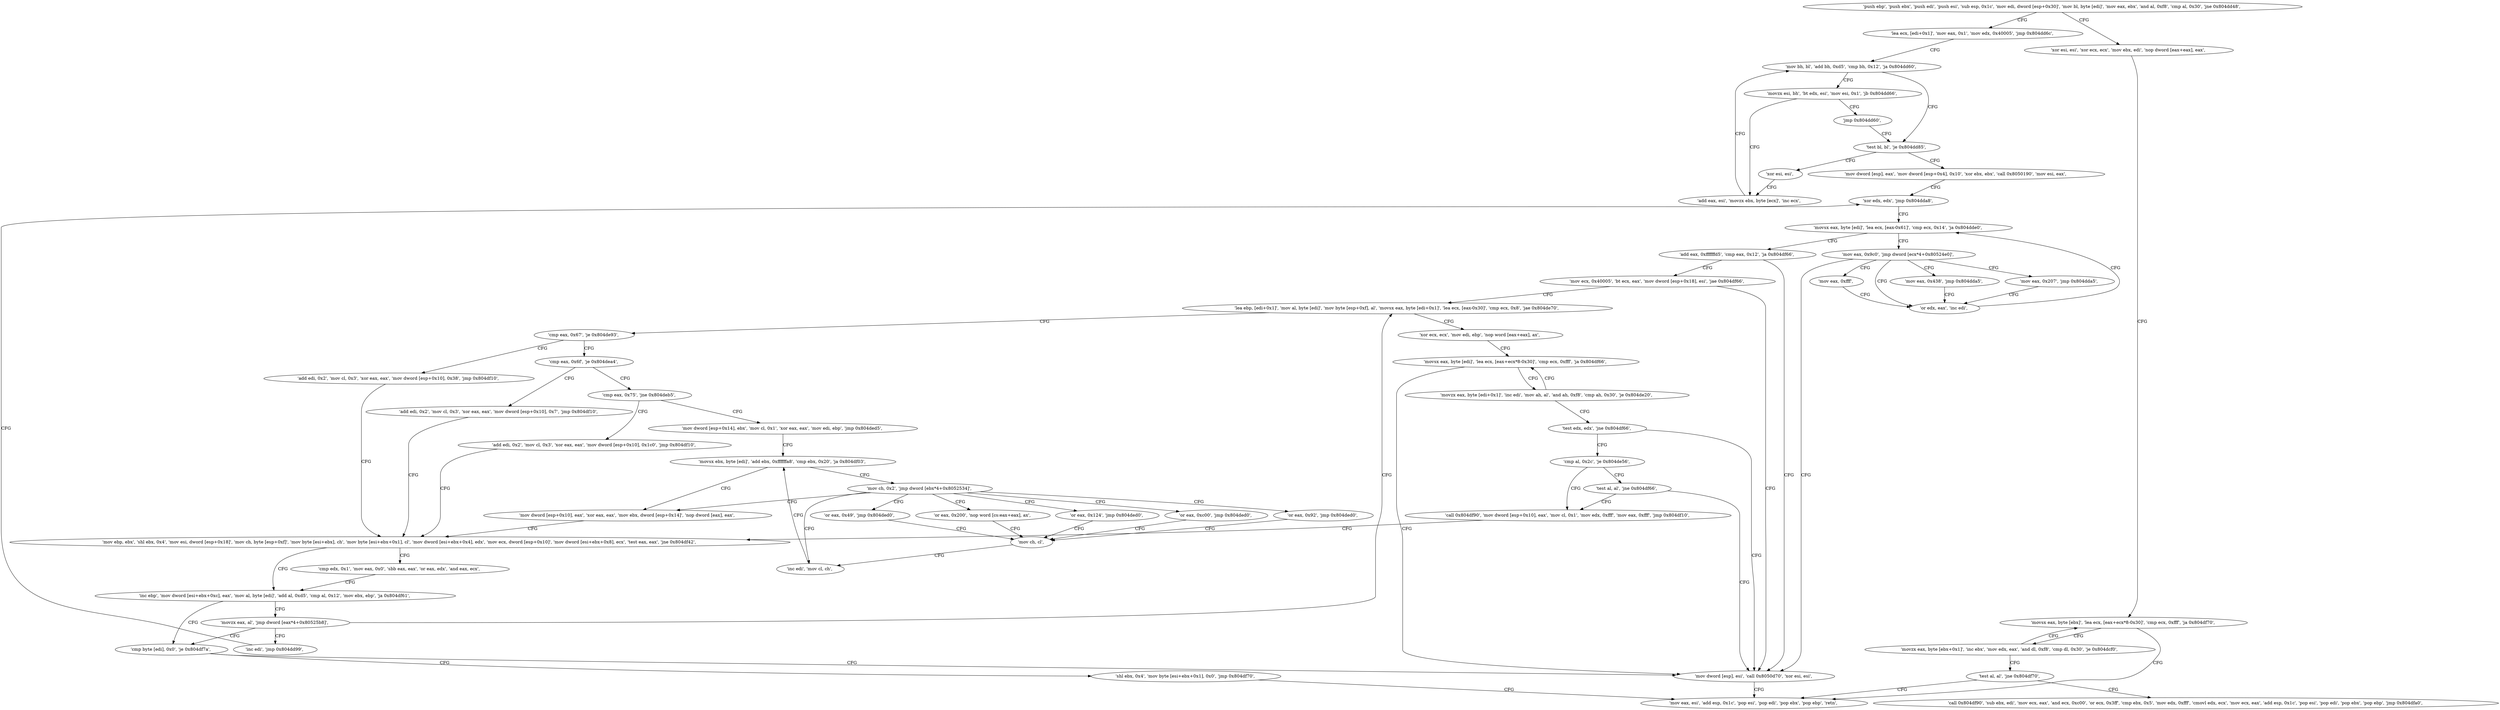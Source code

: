 digraph "func" {
"134536400" [label = "'push ebp', 'push ebx', 'push edi', 'push esi', 'sub esp, 0x1c', 'mov edi, dword [esp+0x30]', 'mov bl, byte [edi]', 'mov eax, ebx', 'and al, 0xf8', 'cmp al, 0x30', 'jne 0x804dd48', " ]
"134536520" [label = "'lea ecx, [edi+0x1]', 'mov eax, 0x1', 'mov edx, 0x40005', 'jmp 0x804dd6c', " ]
"134536421" [label = "'xor esi, esi', 'xor ecx, ecx', 'mov ebx, edi', 'nop dword [eax+eax], eax', " ]
"134536556" [label = "'mov bh, bl', 'add bh, 0xd5', 'cmp bh, 0x12', 'ja 0x804dd60', " ]
"134536432" [label = "'movsx eax, byte [ebx]', 'lea ecx, [eax+ecx*8-0x30]', 'cmp ecx, 0xfff', 'ja 0x804df70', " ]
"134536544" [label = "'test bl, bl', 'je 0x804dd85', " ]
"134536566" [label = "'movzx esi, bh', 'bt edx, esi', 'mov esi, 0x1', 'jb 0x804dd66', " ]
"134537072" [label = "'mov eax, esi', 'add esp, 0x1c', 'pop esi', 'pop edi', 'pop ebx', 'pop ebp', 'retn', " ]
"134536451" [label = "'movzx eax, byte [ebx+0x1]', 'inc ebx', 'mov edx, eax', 'and dl, 0xf8', 'cmp dl, 0x30', 'je 0x804dcf0', " ]
"134536466" [label = "'test al, al', 'jne 0x804df70', " ]
"134536581" [label = "'mov dword [esp], eax', 'mov dword [esp+0x4], 0x10', 'xor ebx, ebx', 'call 0x8050190', 'mov esi, eax', " ]
"134536548" [label = "'xor esi, esi', " ]
"134536550" [label = "'add eax, esi', 'movzx ebx, byte [ecx]', 'inc ecx', " ]
"134536579" [label = "'jmp 0x804dd60', " ]
"134536474" [label = "'call 0x804df90', 'sub ebx, edi', 'mov ecx, eax', 'and ecx, 0xc00', 'or ecx, 0x3ff', 'cmp ebx, 0x5', 'mov edx, 0xfff', 'cmovl edx, ecx', 'mov ecx, eax', 'add esp, 0x1c', 'pop esi', 'pop edi', 'pop ebx', 'pop ebp', 'jmp 0x804dfa0', " ]
"134536601" [label = "'xor edx, edx', 'jmp 0x804dda8', " ]
"134536616" [label = "'movsx eax, byte [edi]', 'lea ecx, [eax-0x61]', 'cmp ecx, 0x14', 'ja 0x804dde0', " ]
"134536672" [label = "'add eax, 0xffffffd5', 'cmp eax, 0x12', 'ja 0x804df66', " ]
"134536627" [label = "'mov eax, 0x9c0', 'jmp dword [ecx*4+0x80524e0]', " ]
"134537062" [label = "'mov dword [esp], esi', 'call 0x8050d70', 'xor esi, esi', " ]
"134536684" [label = "'mov ecx, 0x40005', 'bt ecx, eax', 'mov dword [esp+0x18], esi', 'jae 0x804df66', " ]
"134536608" [label = "'mov eax, 0xfff', " ]
"134536613" [label = "'or edx, eax', 'inc edi', " ]
"134536639" [label = "'mov eax, 0x438', 'jmp 0x804dda5', " ]
"134536656" [label = "'mov eax, 0x207', 'jmp 0x804dda5', " ]
"134536702" [label = "'lea ebp, [edi+0x1]', 'mov al, byte [edi]', 'mov byte [esp+0xf], al', 'movsx eax, byte [edi+0x1]', 'lea ecx, [eax-0x30]', 'cmp ecx, 0x8', 'jae 0x804de70', " ]
"134536816" [label = "'cmp eax, 0x67', 'je 0x804de93', " ]
"134536723" [label = "'xor ecx, ecx', 'mov edi, ebp', 'nop word [eax+eax], ax', " ]
"134536851" [label = "'add edi, 0x2', 'mov cl, 0x3', 'xor eax, eax', 'mov dword [esp+0x10], 0x38', 'jmp 0x804df10', " ]
"134536821" [label = "'cmp eax, 0x6f', 'je 0x804dea4', " ]
"134536736" [label = "'movsx eax, byte [edi]', 'lea ecx, [eax+ecx*8-0x30]', 'cmp ecx, 0xfff', 'ja 0x804df66', " ]
"134536976" [label = "'mov ebp, ebx', 'shl ebx, 0x4', 'mov esi, dword [esp+0x18]', 'mov ch, byte [esp+0xf]', 'mov byte [esi+ebx], ch', 'mov byte [esi+ebx+0x1], cl', 'mov dword [esi+ebx+0x4], edx', 'mov ecx, dword [esp+0x10]', 'mov dword [esi+ebx+0x8], ecx', 'test eax, eax', 'jne 0x804df42', " ]
"134536868" [label = "'add edi, 0x2', 'mov cl, 0x3', 'xor eax, eax', 'mov dword [esp+0x10], 0x7', 'jmp 0x804df10', " ]
"134536826" [label = "'cmp eax, 0x75', 'jne 0x804deb5', " ]
"134536755" [label = "'movzx eax, byte [edi+0x1]', 'inc edi', 'mov ah, al', 'and ah, 0xf8', 'cmp ah, 0x30', 'je 0x804de20', " ]
"134536770" [label = "'test edx, edx', 'jne 0x804df66', " ]
"134537026" [label = "'inc ebp', 'mov dword [esi+ebx+0xc], eax', 'mov al, byte [edi]', 'add al, 0xd5', 'cmp al, 0x12', 'mov ebx, ebp', 'ja 0x804df61', " ]
"134537012" [label = "'cmp edx, 0x1', 'mov eax, 0x0', 'sbb eax, eax', 'or eax, edx', 'and eax, ecx', " ]
"134536885" [label = "'mov dword [esp+0x14], ebx', 'mov cl, 0x1', 'xor eax, eax', 'mov edi, ebp', 'jmp 0x804ded5', " ]
"134536831" [label = "'add edi, 0x2', 'mov cl, 0x3', 'xor eax, eax', 'mov dword [esp+0x10], 0x1c0', 'jmp 0x804df10', " ]
"134536778" [label = "'cmp al, 0x2c', 'je 0x804de56', " ]
"134537057" [label = "'cmp byte [edi], 0x0', 'je 0x804df7a', " ]
"134537041" [label = "'movzx eax, al', 'jmp dword [eax*4+0x80525b8]', " ]
"134536917" [label = "'movsx ebx, byte [edi]', 'add ebx, 0xffffffa8', 'cmp ebx, 0x20', 'ja 0x804df03', " ]
"134536790" [label = "'call 0x804df90', 'mov dword [esp+0x10], eax', 'mov cl, 0x1', 'mov edx, 0xfff', 'mov eax, 0xfff', 'jmp 0x804df10', " ]
"134536782" [label = "'test al, al', 'jne 0x804df66', " ]
"134537082" [label = "'shl ebx, 0x4', 'mov byte [esi+ebx+0x1], 0x0', 'jmp 0x804df70', " ]
"134537051" [label = "'inc edi', 'jmp 0x804dd99', " ]
"134536963" [label = "'mov dword [esp+0x10], eax', 'xor eax, eax', 'mov ebx, dword [esp+0x14]', 'nop dword [eax], eax', " ]
"134536928" [label = "'mov ch, 0x2', 'jmp dword [ebx*4+0x8052534]', " ]
"134536897" [label = "'or eax, 0x200', 'nop word [cs:eax+eax], ax', " ]
"134536914" [label = "'inc edi', 'mov cl, ch', " ]
"134536937" [label = "'or eax, 0x124', 'jmp 0x804ded0', " ]
"134536944" [label = "'or eax, 0xc00', 'jmp 0x804ded0', " ]
"134536951" [label = "'or eax, 0x92', 'jmp 0x804ded0', " ]
"134536958" [label = "'or eax, 0x49', 'jmp 0x804ded0', " ]
"134536912" [label = "'mov ch, cl', " ]
"134536400" -> "134536520" [ label = "CFG" ]
"134536400" -> "134536421" [ label = "CFG" ]
"134536520" -> "134536556" [ label = "CFG" ]
"134536421" -> "134536432" [ label = "CFG" ]
"134536556" -> "134536544" [ label = "CFG" ]
"134536556" -> "134536566" [ label = "CFG" ]
"134536432" -> "134537072" [ label = "CFG" ]
"134536432" -> "134536451" [ label = "CFG" ]
"134536544" -> "134536581" [ label = "CFG" ]
"134536544" -> "134536548" [ label = "CFG" ]
"134536566" -> "134536550" [ label = "CFG" ]
"134536566" -> "134536579" [ label = "CFG" ]
"134536451" -> "134536432" [ label = "CFG" ]
"134536451" -> "134536466" [ label = "CFG" ]
"134536466" -> "134537072" [ label = "CFG" ]
"134536466" -> "134536474" [ label = "CFG" ]
"134536581" -> "134536601" [ label = "CFG" ]
"134536548" -> "134536550" [ label = "CFG" ]
"134536550" -> "134536556" [ label = "CFG" ]
"134536579" -> "134536544" [ label = "CFG" ]
"134536601" -> "134536616" [ label = "CFG" ]
"134536616" -> "134536672" [ label = "CFG" ]
"134536616" -> "134536627" [ label = "CFG" ]
"134536672" -> "134537062" [ label = "CFG" ]
"134536672" -> "134536684" [ label = "CFG" ]
"134536627" -> "134536608" [ label = "CFG" ]
"134536627" -> "134536613" [ label = "CFG" ]
"134536627" -> "134536639" [ label = "CFG" ]
"134536627" -> "134536656" [ label = "CFG" ]
"134536627" -> "134537062" [ label = "CFG" ]
"134537062" -> "134537072" [ label = "CFG" ]
"134536684" -> "134537062" [ label = "CFG" ]
"134536684" -> "134536702" [ label = "CFG" ]
"134536608" -> "134536613" [ label = "CFG" ]
"134536613" -> "134536616" [ label = "CFG" ]
"134536639" -> "134536613" [ label = "CFG" ]
"134536656" -> "134536613" [ label = "CFG" ]
"134536702" -> "134536816" [ label = "CFG" ]
"134536702" -> "134536723" [ label = "CFG" ]
"134536816" -> "134536851" [ label = "CFG" ]
"134536816" -> "134536821" [ label = "CFG" ]
"134536723" -> "134536736" [ label = "CFG" ]
"134536851" -> "134536976" [ label = "CFG" ]
"134536821" -> "134536868" [ label = "CFG" ]
"134536821" -> "134536826" [ label = "CFG" ]
"134536736" -> "134537062" [ label = "CFG" ]
"134536736" -> "134536755" [ label = "CFG" ]
"134536976" -> "134537026" [ label = "CFG" ]
"134536976" -> "134537012" [ label = "CFG" ]
"134536868" -> "134536976" [ label = "CFG" ]
"134536826" -> "134536885" [ label = "CFG" ]
"134536826" -> "134536831" [ label = "CFG" ]
"134536755" -> "134536736" [ label = "CFG" ]
"134536755" -> "134536770" [ label = "CFG" ]
"134536770" -> "134537062" [ label = "CFG" ]
"134536770" -> "134536778" [ label = "CFG" ]
"134537026" -> "134537057" [ label = "CFG" ]
"134537026" -> "134537041" [ label = "CFG" ]
"134537012" -> "134537026" [ label = "CFG" ]
"134536885" -> "134536917" [ label = "CFG" ]
"134536831" -> "134536976" [ label = "CFG" ]
"134536778" -> "134536790" [ label = "CFG" ]
"134536778" -> "134536782" [ label = "CFG" ]
"134537057" -> "134537082" [ label = "CFG" ]
"134537057" -> "134537062" [ label = "CFG" ]
"134537041" -> "134536702" [ label = "CFG" ]
"134537041" -> "134537051" [ label = "CFG" ]
"134537041" -> "134537057" [ label = "CFG" ]
"134536917" -> "134536963" [ label = "CFG" ]
"134536917" -> "134536928" [ label = "CFG" ]
"134536790" -> "134536976" [ label = "CFG" ]
"134536782" -> "134537062" [ label = "CFG" ]
"134536782" -> "134536790" [ label = "CFG" ]
"134537082" -> "134537072" [ label = "CFG" ]
"134537051" -> "134536601" [ label = "CFG" ]
"134536963" -> "134536976" [ label = "CFG" ]
"134536928" -> "134536897" [ label = "CFG" ]
"134536928" -> "134536914" [ label = "CFG" ]
"134536928" -> "134536937" [ label = "CFG" ]
"134536928" -> "134536944" [ label = "CFG" ]
"134536928" -> "134536951" [ label = "CFG" ]
"134536928" -> "134536958" [ label = "CFG" ]
"134536928" -> "134536963" [ label = "CFG" ]
"134536897" -> "134536912" [ label = "CFG" ]
"134536914" -> "134536917" [ label = "CFG" ]
"134536937" -> "134536912" [ label = "CFG" ]
"134536944" -> "134536912" [ label = "CFG" ]
"134536951" -> "134536912" [ label = "CFG" ]
"134536958" -> "134536912" [ label = "CFG" ]
"134536912" -> "134536914" [ label = "CFG" ]
}
